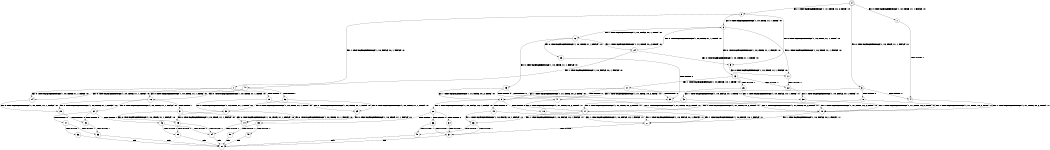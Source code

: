 digraph BCG {
size = "7, 10.5";
center = TRUE;
node [shape = circle];
0 [peripheries = 2];
0 -> 1 [label = "EX !0 !ATOMIC_EXCH_BRANCH (1, +0, TRUE, +1, 1, FALSE) !:0:"];
0 -> 2 [label = "EX !1 !ATOMIC_EXCH_BRANCH (1, +1, TRUE, +0, 2, TRUE) !:0:"];
0 -> 3 [label = "EX !0 !ATOMIC_EXCH_BRANCH (1, +0, TRUE, +1, 1, FALSE) !:0:"];
1 -> 4 [label = "TERMINATE !0"];
2 -> 5 [label = "EX !0 !ATOMIC_EXCH_BRANCH (1, +0, TRUE, +1, 1, TRUE) !:0:"];
2 -> 6 [label = "EX !0 !ATOMIC_EXCH_BRANCH (1, +0, TRUE, +1, 1, TRUE) !:0:"];
2 -> 7 [label = "EX !1 !ATOMIC_EXCH_BRANCH (1, +0, FALSE, +0, 1, FALSE) !:0:"];
3 -> 4 [label = "TERMINATE !0"];
3 -> 8 [label = "TERMINATE !0"];
3 -> 9 [label = "EX !1 !ATOMIC_EXCH_BRANCH (1, +1, TRUE, +0, 2, TRUE) !:0:"];
4 -> 10 [label = "EX !1 !ATOMIC_EXCH_BRANCH (1, +1, TRUE, +0, 2, TRUE) !:1:"];
5 -> 11 [label = "EX !0 !ATOMIC_EXCH_BRANCH (1, +0, TRUE, +1, 1, FALSE) !:0:"];
6 -> 11 [label = "EX !0 !ATOMIC_EXCH_BRANCH (1, +0, TRUE, +1, 1, FALSE) !:0:"];
6 -> 12 [label = "EX !1 !ATOMIC_EXCH_BRANCH (1, +0, FALSE, +0, 1, TRUE) !:0:"];
6 -> 13 [label = "EX !0 !ATOMIC_EXCH_BRANCH (1, +0, TRUE, +1, 1, FALSE) !:0:"];
7 -> 14 [label = "EX !0 !ATOMIC_EXCH_BRANCH (1, +0, TRUE, +1, 1, TRUE) !:0:"];
7 -> 15 [label = "TERMINATE !1"];
7 -> 16 [label = "EX !0 !ATOMIC_EXCH_BRANCH (1, +0, TRUE, +1, 1, TRUE) !:0:"];
8 -> 10 [label = "EX !1 !ATOMIC_EXCH_BRANCH (1, +1, TRUE, +0, 2, TRUE) !:1:"];
8 -> 17 [label = "EX !1 !ATOMIC_EXCH_BRANCH (1, +1, TRUE, +0, 2, TRUE) !:1:"];
9 -> 18 [label = "TERMINATE !0"];
9 -> 19 [label = "TERMINATE !0"];
9 -> 20 [label = "EX !1 !ATOMIC_EXCH_BRANCH (1, +0, FALSE, +0, 1, FALSE) !:0:"];
10 -> 21 [label = "EX !1 !ATOMIC_EXCH_BRANCH (1, +0, FALSE, +0, 1, FALSE) !:1:"];
11 -> 22 [label = "TERMINATE !0"];
12 -> 23 [label = "EX !0 !ATOMIC_EXCH_BRANCH (1, +0, TRUE, +1, 1, FALSE) !:0:"];
12 -> 24 [label = "EX !1 !ATOMIC_EXCH_BRANCH (1, +1, TRUE, +0, 2, TRUE) !:0:"];
12 -> 25 [label = "EX !0 !ATOMIC_EXCH_BRANCH (1, +0, TRUE, +1, 1, FALSE) !:0:"];
13 -> 22 [label = "TERMINATE !0"];
13 -> 26 [label = "TERMINATE !0"];
13 -> 27 [label = "EX !1 !ATOMIC_EXCH_BRANCH (1, +0, FALSE, +0, 1, TRUE) !:0:"];
14 -> 28 [label = "EX !0 !ATOMIC_EXCH_BRANCH (1, +0, TRUE, +1, 1, FALSE) !:0:"];
15 -> 29 [label = "EX !0 !ATOMIC_EXCH_BRANCH (1, +0, TRUE, +1, 1, TRUE) !:0:"];
15 -> 30 [label = "EX !0 !ATOMIC_EXCH_BRANCH (1, +0, TRUE, +1, 1, TRUE) !:0:"];
16 -> 28 [label = "EX !0 !ATOMIC_EXCH_BRANCH (1, +0, TRUE, +1, 1, FALSE) !:0:"];
16 -> 31 [label = "TERMINATE !1"];
16 -> 32 [label = "EX !0 !ATOMIC_EXCH_BRANCH (1, +0, TRUE, +1, 1, FALSE) !:0:"];
17 -> 21 [label = "EX !1 !ATOMIC_EXCH_BRANCH (1, +0, FALSE, +0, 1, FALSE) !:1:"];
17 -> 33 [label = "EX !1 !ATOMIC_EXCH_BRANCH (1, +0, FALSE, +0, 1, FALSE) !:1:"];
18 -> 21 [label = "EX !1 !ATOMIC_EXCH_BRANCH (1, +0, FALSE, +0, 1, FALSE) !:1:"];
19 -> 21 [label = "EX !1 !ATOMIC_EXCH_BRANCH (1, +0, FALSE, +0, 1, FALSE) !:1:"];
19 -> 33 [label = "EX !1 !ATOMIC_EXCH_BRANCH (1, +0, FALSE, +0, 1, FALSE) !:1:"];
20 -> 34 [label = "TERMINATE !0"];
20 -> 35 [label = "TERMINATE !1"];
20 -> 36 [label = "TERMINATE !0"];
21 -> 37 [label = "TERMINATE !1"];
22 -> 38 [label = "EX !1 !ATOMIC_EXCH_BRANCH (1, +0, FALSE, +0, 1, TRUE) !:1:"];
23 -> 39 [label = "TERMINATE !0"];
24 -> 5 [label = "EX !0 !ATOMIC_EXCH_BRANCH (1, +0, TRUE, +1, 1, TRUE) !:0:"];
24 -> 40 [label = "EX !1 !ATOMIC_EXCH_BRANCH (1, +0, FALSE, +0, 1, FALSE) !:0:"];
24 -> 6 [label = "EX !0 !ATOMIC_EXCH_BRANCH (1, +0, TRUE, +1, 1, TRUE) !:0:"];
25 -> 39 [label = "TERMINATE !0"];
25 -> 41 [label = "TERMINATE !0"];
25 -> 9 [label = "EX !1 !ATOMIC_EXCH_BRANCH (1, +1, TRUE, +0, 2, TRUE) !:0:"];
26 -> 38 [label = "EX !1 !ATOMIC_EXCH_BRANCH (1, +0, FALSE, +0, 1, TRUE) !:1:"];
26 -> 42 [label = "EX !1 !ATOMIC_EXCH_BRANCH (1, +0, FALSE, +0, 1, TRUE) !:1:"];
27 -> 39 [label = "TERMINATE !0"];
27 -> 41 [label = "TERMINATE !0"];
27 -> 9 [label = "EX !1 !ATOMIC_EXCH_BRANCH (1, +1, TRUE, +0, 2, TRUE) !:0:"];
28 -> 43 [label = "TERMINATE !0"];
29 -> 44 [label = "EX !0 !ATOMIC_EXCH_BRANCH (1, +0, TRUE, +1, 1, FALSE) !:0:"];
30 -> 44 [label = "EX !0 !ATOMIC_EXCH_BRANCH (1, +0, TRUE, +1, 1, FALSE) !:0:"];
30 -> 45 [label = "EX !0 !ATOMIC_EXCH_BRANCH (1, +0, TRUE, +1, 1, FALSE) !:0:"];
31 -> 44 [label = "EX !0 !ATOMIC_EXCH_BRANCH (1, +0, TRUE, +1, 1, FALSE) !:0:"];
31 -> 45 [label = "EX !0 !ATOMIC_EXCH_BRANCH (1, +0, TRUE, +1, 1, FALSE) !:0:"];
32 -> 43 [label = "TERMINATE !0"];
32 -> 46 [label = "TERMINATE !1"];
32 -> 47 [label = "TERMINATE !0"];
33 -> 37 [label = "TERMINATE !1"];
33 -> 48 [label = "TERMINATE !1"];
34 -> 37 [label = "TERMINATE !1"];
35 -> 49 [label = "TERMINATE !0"];
35 -> 50 [label = "TERMINATE !0"];
36 -> 37 [label = "TERMINATE !1"];
36 -> 48 [label = "TERMINATE !1"];
37 -> 51 [label = "exit"];
38 -> 10 [label = "EX !1 !ATOMIC_EXCH_BRANCH (1, +1, TRUE, +0, 2, TRUE) !:1:"];
39 -> 10 [label = "EX !1 !ATOMIC_EXCH_BRANCH (1, +1, TRUE, +0, 2, TRUE) !:1:"];
40 -> 14 [label = "EX !0 !ATOMIC_EXCH_BRANCH (1, +0, TRUE, +1, 1, TRUE) !:0:"];
40 -> 52 [label = "TERMINATE !1"];
40 -> 16 [label = "EX !0 !ATOMIC_EXCH_BRANCH (1, +0, TRUE, +1, 1, TRUE) !:0:"];
41 -> 10 [label = "EX !1 !ATOMIC_EXCH_BRANCH (1, +1, TRUE, +0, 2, TRUE) !:1:"];
41 -> 17 [label = "EX !1 !ATOMIC_EXCH_BRANCH (1, +1, TRUE, +0, 2, TRUE) !:1:"];
42 -> 10 [label = "EX !1 !ATOMIC_EXCH_BRANCH (1, +1, TRUE, +0, 2, TRUE) !:1:"];
42 -> 17 [label = "EX !1 !ATOMIC_EXCH_BRANCH (1, +1, TRUE, +0, 2, TRUE) !:1:"];
43 -> 53 [label = "TERMINATE !1"];
44 -> 54 [label = "TERMINATE !0"];
45 -> 54 [label = "TERMINATE !0"];
45 -> 55 [label = "TERMINATE !0"];
46 -> 54 [label = "TERMINATE !0"];
46 -> 55 [label = "TERMINATE !0"];
47 -> 53 [label = "TERMINATE !1"];
47 -> 56 [label = "TERMINATE !1"];
48 -> 51 [label = "exit"];
49 -> 51 [label = "exit"];
50 -> 51 [label = "exit"];
52 -> 29 [label = "EX !0 !ATOMIC_EXCH_BRANCH (1, +0, TRUE, +1, 1, TRUE) !:0:"];
52 -> 30 [label = "EX !0 !ATOMIC_EXCH_BRANCH (1, +0, TRUE, +1, 1, TRUE) !:0:"];
53 -> 51 [label = "exit"];
54 -> 51 [label = "exit"];
55 -> 51 [label = "exit"];
56 -> 51 [label = "exit"];
}
